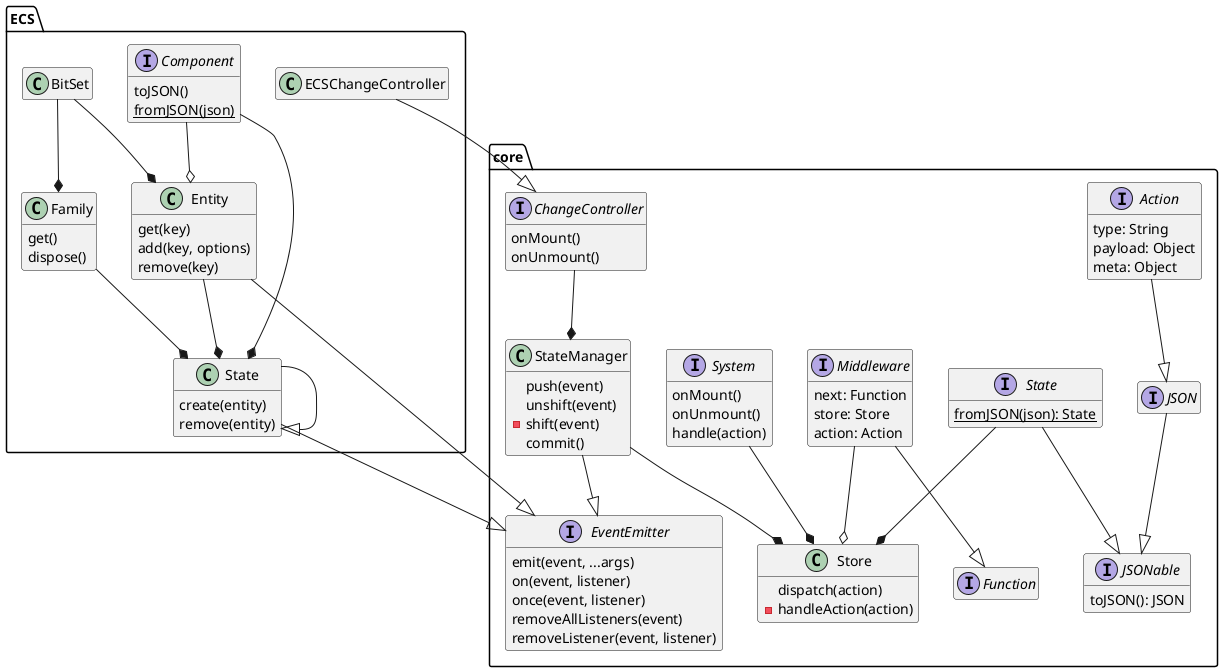 @startuml

hide empty fields
hide empty methods

package core {

  interface Action {
    type: String
    payload: Object
    meta: Object
  }

  interface JSON
  interface JSONable {
    toJSON(): JSON
  }
  Action --|> JSON
  JSON --|> JSONable

  interface Function {
  }

  interface EventEmitter {
    emit(event, ...args)
    on(event, listener)
    once(event, listener)
    removeAllListeners(event)
    removeListener(event, listener)
  }

  interface Middleware {
    next: Function
    store: Store
    action: Action
  }
  Middleware --|> Function

  interface System {
    onMount()
    onUnmount()
    handle(action)
  }

  class StateManager {
    push(event)
    unshift(event)
    -shift(event)
    commit()
  }
  StateManager --|> EventEmitter

  interface ChangeController {
    onMount()
    onUnmount()
  }
  ChangeController --* StateManager

  interface State {
    {static} fromJSON(json): State
  }
  State --|> JSONable

  class Store {
    dispatch(action)
    -handleAction(action)
  }
  Middleware --o Store
  StateManager --* Store
  System --* Store
  State --* Store

}

package ECS {
  class ECS.State {
    create(entity)
    remove(entity)
  }
  ECS.State ---|> State
  ECS.State --|> EventEmitter

  interface Component {
    toJSON()
    {static} fromJSON(json)
  }
  Component --* ECS.State

  class BitSet {
  }

  class Entity {
    get(key)
    add(key, options)
    remove(key)
  }
  Entity --* ECS.State
  Component --o Entity
  Entity --|> EventEmitter
  BitSet --* Entity

  class Family {
    get()
    dispose()
  }
  Family --* ECS.State
  BitSet --* Family

  class ECSChangeController {
  }
  ECSChangeController --|> ChangeController

}

@enduml

